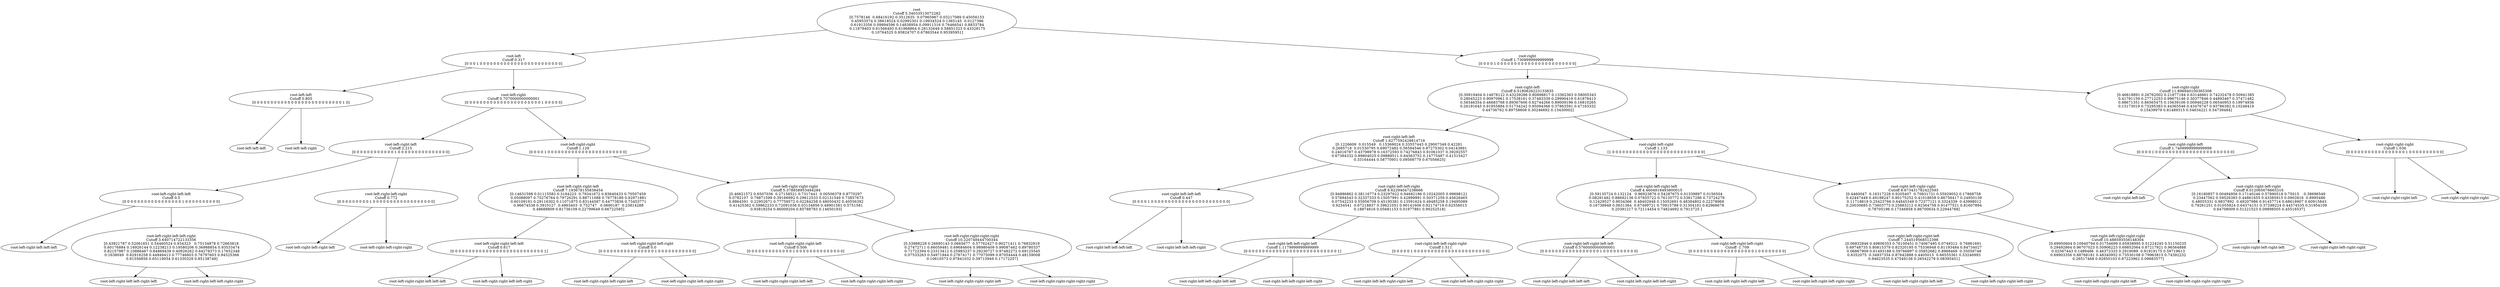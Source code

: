 digraph G {
	graph [rankdir=TB]
	"root
Cutoff 5.34033513072282
[0.7578146  0.68416192 0.3512635  0.07965967 0.03217089 0.45056153
 0.45953574 0.38618524 0.02992301 0.19934524 0.1365145  0.0127386
 0.61913356 0.09894596 0.14838954 0.09911316 0.76466541 0.8833784
 0.11879403 0.61566493 0.61968864 0.28132649 0.58851323 0.43328175
 0.10764525 0.95824707 0.67863544 0.95395951]"
	"root-left
Cutoff 0.317
[0 0 0 1 0 0 0 0 0 0 0 0 0 0 0 0 0 0 0 0 0 0 0 0 0 0 0 0]"
	"root-left-left
Cutoff 0.805
[0 0 0 0 0 0 0 0 0 0 0 0 0 0 0 0 0 0 0 0 0 0 0 0 0 0 1 0]"
	"root-left-left-left"
	"root-left-left-right"
	"root-left-left
Cutoff 0.805
[0 0 0 0 0 0 0 0 0 0 0 0 0 0 0 0 0 0 0 0 0 0 0 0 0 0 1 0]" -> "root-left-left-left"
	"root-left-left
Cutoff 0.805
[0 0 0 0 0 0 0 0 0 0 0 0 0 0 0 0 0 0 0 0 0 0 0 0 0 0 1 0]" -> "root-left-left-right"
	"root-left-right
Cutoff 0.7070000000000001
[0 0 0 0 0 0 0 0 0 0 0 0 0 0 0 0 0 0 0 0 0 0 1 0 0 0 0 0]"
	"root-left-right-left
Cutoff 2.215
[0 0 0 0 0 0 0 0 0 0 0 0 1 0 0 0 0 0 0 0 0 0 0 0 0 0 0 0]"
	"root-left-right-left-left
Cutoff 0.5
[0 0 0 0 0 0 0 0 0 0 0 0 0 0 0 0 0 1 0 0 0 0 0 0 0 0 0 0]"
	"root-left-right-left-left-left"
	"root-left-right-left-left-right
Cutoff 3.640714722133356
[0.43921787 0.52061651 0.54460524 0.934323   0.75134878 0.72663818
 0.60176884 0.16926144 0.12238213 0.19580206 0.36988854 0.93533474
 0.82157987 0.10886467 0.84869439 0.40926262 0.64278373 0.17652348
 0.1638049  0.82916258 0.44949413 0.77746603 0.76797603 0.94525366
 0.91556856 0.65119054 0.61330329 0.85138749]"
	"root-left-right-left-left-right-left"
	"root-left-right-left-left-right-right"
	"root-left-right-left-left-right
Cutoff 3.640714722133356
[0.43921787 0.52061651 0.54460524 0.934323   0.75134878 0.72663818
 0.60176884 0.16926144 0.12238213 0.19580206 0.36988854 0.93533474
 0.82157987 0.10886467 0.84869439 0.40926262 0.64278373 0.17652348
 0.1638049  0.82916258 0.44949413 0.77746603 0.76797603 0.94525366
 0.91556856 0.65119054 0.61330329 0.85138749]" -> "root-left-right-left-left-right-left"
	"root-left-right-left-left-right
Cutoff 3.640714722133356
[0.43921787 0.52061651 0.54460524 0.934323   0.75134878 0.72663818
 0.60176884 0.16926144 0.12238213 0.19580206 0.36988854 0.93533474
 0.82157987 0.10886467 0.84869439 0.40926262 0.64278373 0.17652348
 0.1638049  0.82916258 0.44949413 0.77746603 0.76797603 0.94525366
 0.91556856 0.65119054 0.61330329 0.85138749]" -> "root-left-right-left-left-right-right"
	"root-left-right-left-left
Cutoff 0.5
[0 0 0 0 0 0 0 0 0 0 0 0 0 0 0 0 0 1 0 0 0 0 0 0 0 0 0 0]" -> "root-left-right-left-left-left"
	"root-left-right-left-left
Cutoff 0.5
[0 0 0 0 0 0 0 0 0 0 0 0 0 0 0 0 0 1 0 0 0 0 0 0 0 0 0 0]" -> "root-left-right-left-left-right
Cutoff 3.640714722133356
[0.43921787 0.52061651 0.54460524 0.934323   0.75134878 0.72663818
 0.60176884 0.16926144 0.12238213 0.19580206 0.36988854 0.93533474
 0.82157987 0.10886467 0.84869439 0.40926262 0.64278373 0.17652348
 0.1638049  0.82916258 0.44949413 0.77746603 0.76797603 0.94525366
 0.91556856 0.65119054 0.61330329 0.85138749]"
	"root-left-right-left-right
Cutoff 0.772
[0 0 0 0 0 0 0 0 0 1 0 0 0 0 0 0 0 0 0 0 0 0 0 0 0 0 0 0]"
	"root-left-right-left-right-left"
	"root-left-right-left-right-right"
	"root-left-right-left-right
Cutoff 0.772
[0 0 0 0 0 0 0 0 0 1 0 0 0 0 0 0 0 0 0 0 0 0 0 0 0 0 0 0]" -> "root-left-right-left-right-left"
	"root-left-right-left-right
Cutoff 0.772
[0 0 0 0 0 0 0 0 0 1 0 0 0 0 0 0 0 0 0 0 0 0 0 0 0 0 0 0]" -> "root-left-right-left-right-right"
	"root-left-right-left
Cutoff 2.215
[0 0 0 0 0 0 0 0 0 0 0 0 1 0 0 0 0 0 0 0 0 0 0 0 0 0 0 0]" -> "root-left-right-left-left
Cutoff 0.5
[0 0 0 0 0 0 0 0 0 0 0 0 0 0 0 0 0 1 0 0 0 0 0 0 0 0 0 0]"
	"root-left-right-left
Cutoff 2.215
[0 0 0 0 0 0 0 0 0 0 0 0 1 0 0 0 0 0 0 0 0 0 0 0 0 0 0 0]" -> "root-left-right-left-right
Cutoff 0.772
[0 0 0 0 0 0 0 0 0 1 0 0 0 0 0 0 0 0 0 0 0 0 0 0 0 0 0 0]"
	"root-left-right-right
Cutoff 1.129
[0 0 0 0 1 0 0 0 0 0 0 0 0 0 0 0 0 0 0 0 0 0 0 0 0 0 0 0]"
	"root-left-right-right-left
Cutoff 7.193678155838454
[0.14631598 0.01115583 0.3184223  0.79341672 0.83640433 0.70507459
 0.05088097 0.75276764 0.79726291 0.88711088 0.76778189 0.92971881
 0.60109191 0.29116302 0.11071875 0.83144587 0.44773836 0.73453771
 0.96674538 0.3910127  0.4963403  0.752747   0.0690187  0.23814288
 0.48688809 0.81736109 0.22799649 0.66722585]"
	"root-left-right-right-left-left
Cutoff 0.617
[0 0 0 0 0 0 0 0 0 0 0 0 0 0 0 0 0 0 0 0 0 0 0 0 0 0 0 1]"
	"root-left-right-right-left-left-left"
	"root-left-right-right-left-left-right"
	"root-left-right-right-left-left
Cutoff 0.617
[0 0 0 0 0 0 0 0 0 0 0 0 0 0 0 0 0 0 0 0 0 0 0 0 0 0 0 1]" -> "root-left-right-right-left-left-left"
	"root-left-right-right-left-left
Cutoff 0.617
[0 0 0 0 0 0 0 0 0 0 0 0 0 0 0 0 0 0 0 0 0 0 0 0 0 0 0 1]" -> "root-left-right-right-left-left-right"
	"root-left-right-right-left-right
Cutoff 0.0
[0 0 0 0 0 0 0 0 0 0 0 0 0 0 0 0 1 0 0 0 0 0 0 0 0 0 0 0]"
	"root-left-right-right-left-right-left"
	"root-left-right-right-left-right-right"
	"root-left-right-right-left-right
Cutoff 0.0
[0 0 0 0 0 0 0 0 0 0 0 0 0 0 0 0 1 0 0 0 0 0 0 0 0 0 0 0]" -> "root-left-right-right-left-right-left"
	"root-left-right-right-left-right
Cutoff 0.0
[0 0 0 0 0 0 0 0 0 0 0 0 0 0 0 0 1 0 0 0 0 0 0 0 0 0 0 0]" -> "root-left-right-right-left-right-right"
	"root-left-right-right-left
Cutoff 7.193678155838454
[0.14631598 0.01115583 0.3184223  0.79341672 0.83640433 0.70507459
 0.05088097 0.75276764 0.79726291 0.88711088 0.76778189 0.92971881
 0.60109191 0.29116302 0.11071875 0.83144587 0.44773836 0.73453771
 0.96674538 0.3910127  0.4963403  0.752747   0.0690187  0.23814288
 0.48688809 0.81736109 0.22799649 0.66722585]" -> "root-left-right-right-left-left
Cutoff 0.617
[0 0 0 0 0 0 0 0 0 0 0 0 0 0 0 0 0 0 0 0 0 0 0 0 0 0 0 1]"
	"root-left-right-right-left
Cutoff 7.193678155838454
[0.14631598 0.01115583 0.3184223  0.79341672 0.83640433 0.70507459
 0.05088097 0.75276764 0.79726291 0.88711088 0.76778189 0.92971881
 0.60109191 0.29116302 0.11071875 0.83144587 0.44773836 0.73453771
 0.96674538 0.3910127  0.4963403  0.752747   0.0690187  0.23814288
 0.48688809 0.81736109 0.22799649 0.66722585]" -> "root-left-right-right-left-right
Cutoff 0.0
[0 0 0 0 0 0 0 0 0 0 0 0 0 0 0 0 1 0 0 0 0 0 0 0 0 0 0 0]"
	"root-left-right-right-right
Cutoff 5.378858953494284
[0.46621572 0.6507036  0.27158521 0.7317441  0.00506378 0.8770297
 0.0782107  0.79871599 0.39166992 0.29612533 0.02131549 0.73857673
 0.8864591  0.22952671 0.77759572 0.02284258 0.48050432 0.40556392
 0.41425362 0.59862233 0.72091036 0.03134856 0.48901581 0.5751581
 0.93818254 0.86009204 0.85788783 0.14650193]"
	"root-left-right-right-right-left
Cutoff 0.506
[0 0 0 0 0 0 0 0 0 0 0 0 0 1 0 0 0 0 0 0 0 0 0 0 0 0 0 0]"
	"root-left-right-right-right-left-left"
	"root-left-right-right-right-left-right"
	"root-left-right-right-right-left
Cutoff 0.506
[0 0 0 0 0 0 0 0 0 0 0 0 0 1 0 0 0 0 0 0 0 0 0 0 0 0 0 0]" -> "root-left-right-right-right-left-left"
	"root-left-right-right-right-left
Cutoff 0.506
[0 0 0 0 0 0 0 0 0 0 0 0 0 1 0 0 0 0 0 0 0 0 0 0 0 0 0 0]" -> "root-left-right-right-right-left-right"
	"root-left-right-right-right-right
Cutoff 10.220748444700344
[0.53988228 0.26695143 0.0665677  0.57762427 0.90271411 0.76832919
 0.27472711 0.66059481 0.69684604 0.98980409 0.99087462 0.89780337
 0.71722394 0.23313412 0.25983237 0.29230727 0.97482272 0.69125545
 0.07533263 0.54971944 0.27674171 0.77075099 0.87054444 0.48159008
 0.10610573 0.97841032 0.39715949 0.17172257]"
	"root-left-right-right-right-right-left"
	"root-left-right-right-right-right-right"
	"root-left-right-right-right-right
Cutoff 10.220748444700344
[0.53988228 0.26695143 0.0665677  0.57762427 0.90271411 0.76832919
 0.27472711 0.66059481 0.69684604 0.98980409 0.99087462 0.89780337
 0.71722394 0.23313412 0.25983237 0.29230727 0.97482272 0.69125545
 0.07533263 0.54971944 0.27674171 0.77075099 0.87054444 0.48159008
 0.10610573 0.97841032 0.39715949 0.17172257]" -> "root-left-right-right-right-right-left"
	"root-left-right-right-right-right
Cutoff 10.220748444700344
[0.53988228 0.26695143 0.0665677  0.57762427 0.90271411 0.76832919
 0.27472711 0.66059481 0.69684604 0.98980409 0.99087462 0.89780337
 0.71722394 0.23313412 0.25983237 0.29230727 0.97482272 0.69125545
 0.07533263 0.54971944 0.27674171 0.77075099 0.87054444 0.48159008
 0.10610573 0.97841032 0.39715949 0.17172257]" -> "root-left-right-right-right-right-right"
	"root-left-right-right-right
Cutoff 5.378858953494284
[0.46621572 0.6507036  0.27158521 0.7317441  0.00506378 0.8770297
 0.0782107  0.79871599 0.39166992 0.29612533 0.02131549 0.73857673
 0.8864591  0.22952671 0.77759572 0.02284258 0.48050432 0.40556392
 0.41425362 0.59862233 0.72091036 0.03134856 0.48901581 0.5751581
 0.93818254 0.86009204 0.85788783 0.14650193]" -> "root-left-right-right-right-left
Cutoff 0.506
[0 0 0 0 0 0 0 0 0 0 0 0 0 1 0 0 0 0 0 0 0 0 0 0 0 0 0 0]"
	"root-left-right-right-right
Cutoff 5.378858953494284
[0.46621572 0.6507036  0.27158521 0.7317441  0.00506378 0.8770297
 0.0782107  0.79871599 0.39166992 0.29612533 0.02131549 0.73857673
 0.8864591  0.22952671 0.77759572 0.02284258 0.48050432 0.40556392
 0.41425362 0.59862233 0.72091036 0.03134856 0.48901581 0.5751581
 0.93818254 0.86009204 0.85788783 0.14650193]" -> "root-left-right-right-right-right
Cutoff 10.220748444700344
[0.53988228 0.26695143 0.0665677  0.57762427 0.90271411 0.76832919
 0.27472711 0.66059481 0.69684604 0.98980409 0.99087462 0.89780337
 0.71722394 0.23313412 0.25983237 0.29230727 0.97482272 0.69125545
 0.07533263 0.54971944 0.27674171 0.77075099 0.87054444 0.48159008
 0.10610573 0.97841032 0.39715949 0.17172257]"
	"root-left-right-right
Cutoff 1.129
[0 0 0 0 1 0 0 0 0 0 0 0 0 0 0 0 0 0 0 0 0 0 0 0 0 0 0 0]" -> "root-left-right-right-left
Cutoff 7.193678155838454
[0.14631598 0.01115583 0.3184223  0.79341672 0.83640433 0.70507459
 0.05088097 0.75276764 0.79726291 0.88711088 0.76778189 0.92971881
 0.60109191 0.29116302 0.11071875 0.83144587 0.44773836 0.73453771
 0.96674538 0.3910127  0.4963403  0.752747   0.0690187  0.23814288
 0.48688809 0.81736109 0.22799649 0.66722585]"
	"root-left-right-right
Cutoff 1.129
[0 0 0 0 1 0 0 0 0 0 0 0 0 0 0 0 0 0 0 0 0 0 0 0 0 0 0 0]" -> "root-left-right-right-right
Cutoff 5.378858953494284
[0.46621572 0.6507036  0.27158521 0.7317441  0.00506378 0.8770297
 0.0782107  0.79871599 0.39166992 0.29612533 0.02131549 0.73857673
 0.8864591  0.22952671 0.77759572 0.02284258 0.48050432 0.40556392
 0.41425362 0.59862233 0.72091036 0.03134856 0.48901581 0.5751581
 0.93818254 0.86009204 0.85788783 0.14650193]"
	"root-left-right
Cutoff 0.7070000000000001
[0 0 0 0 0 0 0 0 0 0 0 0 0 0 0 0 0 0 0 0 0 0 1 0 0 0 0 0]" -> "root-left-right-left
Cutoff 2.215
[0 0 0 0 0 0 0 0 0 0 0 0 1 0 0 0 0 0 0 0 0 0 0 0 0 0 0 0]"
	"root-left-right
Cutoff 0.7070000000000001
[0 0 0 0 0 0 0 0 0 0 0 0 0 0 0 0 0 0 0 0 0 0 1 0 0 0 0 0]" -> "root-left-right-right
Cutoff 1.129
[0 0 0 0 1 0 0 0 0 0 0 0 0 0 0 0 0 0 0 0 0 0 0 0 0 0 0 0]"
	"root-left
Cutoff 0.317
[0 0 0 1 0 0 0 0 0 0 0 0 0 0 0 0 0 0 0 0 0 0 0 0 0 0 0 0]" -> "root-left-left
Cutoff 0.805
[0 0 0 0 0 0 0 0 0 0 0 0 0 0 0 0 0 0 0 0 0 0 0 0 0 0 1 0]"
	"root-left
Cutoff 0.317
[0 0 0 1 0 0 0 0 0 0 0 0 0 0 0 0 0 0 0 0 0 0 0 0 0 0 0 0]" -> "root-left-right
Cutoff 0.7070000000000001
[0 0 0 0 0 0 0 0 0 0 0 0 0 0 0 0 0 0 0 0 0 0 1 0 0 0 0 0]"
	"root-right
Cutoff 1.7309999999999999
[0 0 0 0 1 0 0 0 0 0 0 0 0 0 0 0 0 0 0 0 0 0 0 0 0 0 0 0]"
	"root-right-left
Cutoff 6.5180626223133835
[0.30919404 0.14678122 0.43239286 0.80898817 0.13362363 0.58005343
 0.28045223 0.90970961 0.17538161 0.37483339 0.29990419 0.61878413
 0.58346354 0.46683768 0.89367606 0.62744266 0.89009196 0.16810265
 0.26191645 0.91955884 0.51734242 0.95094366 0.37863591 0.47163332
 0.44736762 0.89758608 0.30246692 0.13430002]"
	"root-right-left-left
Cutoff 1.6277592428814716
[0.1226609  0.015549   0.15369024 0.33557443 0.29007349 0.42281
 0.2685718  0.01530795 0.69072482 0.56594546 0.87275302 0.04143891
 0.24016787 0.43798978 0.16372593 0.74276843 0.91061037 0.39292557
 0.67394332 0.89804025 0.09889511 0.64563752 0.14775487 0.41515427
 0.33164444 0.58770951 0.09568779 0.67056625]"
	"root-right-left-left-left
Cutoff 0.447
[0 0 0 0 1 0 0 0 0 0 0 0 0 0 0 0 0 0 0 0 0 0 0 0 0 0 0 0]"
	"root-right-left-left-left-left"
	"root-right-left-left-left-right"
	"root-right-left-left-left
Cutoff 0.447
[0 0 0 0 1 0 0 0 0 0 0 0 0 0 0 0 0 0 0 0 0 0 0 0 0 0 0 0]" -> "root-right-left-left-left-left"
	"root-right-left-left-left
Cutoff 0.447
[0 0 0 0 1 0 0 0 0 0 0 0 0 0 0 0 0 0 0 0 0 0 0 0 0 0 0 0]" -> "root-right-left-left-left-right"
	"root-right-left-left-right
Cutoff 8.62294047238666
[0.94886862 0.38116774 0.23297622 0.94682186 0.10242005 0.99698121
 0.57894543 0.32337333 0.15057991 0.42899991 0.50371259 0.45626465
 0.07542233 0.55956709 0.45195381 0.13591624 0.49485258 0.19495089
 0.9254541  0.67218837 0.39621051 0.90141606 0.92174719 0.62556013
 0.18874616 0.05681153 0.01977881 0.90252518]"
	"root-right-left-left-right-left
Cutoff 1.1179999999999999
[0 0 0 0 0 0 0 0 0 0 0 0 0 0 0 0 0 0 0 0 0 0 0 0 0 0 0 1]"
	"root-right-left-left-right-left-left"
	"root-right-left-left-right-left-right"
	"root-right-left-left-right-left
Cutoff 1.1179999999999999
[0 0 0 0 0 0 0 0 0 0 0 0 0 0 0 0 0 0 0 0 0 0 0 0 0 0 0 1]" -> "root-right-left-left-right-left-left"
	"root-right-left-left-right-left
Cutoff 1.1179999999999999
[0 0 0 0 0 0 0 0 0 0 0 0 0 0 0 0 0 0 0 0 0 0 0 0 0 0 0 1]" -> "root-right-left-left-right-left-right"
	"root-right-left-left-right-right
Cutoff 1.511
[0 0 0 0 0 1 0 0 0 0 0 0 0 0 0 0 0 0 0 0 0 0 0 0 0 0 0 0]"
	"root-right-left-left-right-right-left"
	"root-right-left-left-right-right-right"
	"root-right-left-left-right-right
Cutoff 1.511
[0 0 0 0 0 1 0 0 0 0 0 0 0 0 0 0 0 0 0 0 0 0 0 0 0 0 0 0]" -> "root-right-left-left-right-right-left"
	"root-right-left-left-right-right
Cutoff 1.511
[0 0 0 0 0 1 0 0 0 0 0 0 0 0 0 0 0 0 0 0 0 0 0 0 0 0 0 0]" -> "root-right-left-left-right-right-right"
	"root-right-left-left-right
Cutoff 8.62294047238666
[0.94886862 0.38116774 0.23297622 0.94682186 0.10242005 0.99698121
 0.57894543 0.32337333 0.15057991 0.42899991 0.50371259 0.45626465
 0.07542233 0.55956709 0.45195381 0.13591624 0.49485258 0.19495089
 0.9254541  0.67218837 0.39621051 0.90141606 0.92174719 0.62556013
 0.18874616 0.05681153 0.01977881 0.90252518]" -> "root-right-left-left-right-left
Cutoff 1.1179999999999999
[0 0 0 0 0 0 0 0 0 0 0 0 0 0 0 0 0 0 0 0 0 0 0 0 0 0 0 1]"
	"root-right-left-left-right
Cutoff 8.62294047238666
[0.94886862 0.38116774 0.23297622 0.94682186 0.10242005 0.99698121
 0.57894543 0.32337333 0.15057991 0.42899991 0.50371259 0.45626465
 0.07542233 0.55956709 0.45195381 0.13591624 0.49485258 0.19495089
 0.9254541  0.67218837 0.39621051 0.90141606 0.92174719 0.62556013
 0.18874616 0.05681153 0.01977881 0.90252518]" -> "root-right-left-left-right-right
Cutoff 1.511
[0 0 0 0 0 1 0 0 0 0 0 0 0 0 0 0 0 0 0 0 0 0 0 0 0 0 0 0]"
	"root-right-left-left
Cutoff 1.6277592428814716
[0.1226609  0.015549   0.15369024 0.33557443 0.29007349 0.42281
 0.2685718  0.01530795 0.69072482 0.56594546 0.87275302 0.04143891
 0.24016787 0.43798978 0.16372593 0.74276843 0.91061037 0.39292557
 0.67394332 0.89804025 0.09889511 0.64563752 0.14775487 0.41515427
 0.33164444 0.58770951 0.09568779 0.67056625]" -> "root-right-left-left-left
Cutoff 0.447
[0 0 0 0 1 0 0 0 0 0 0 0 0 0 0 0 0 0 0 0 0 0 0 0 0 0 0 0]"
	"root-right-left-left
Cutoff 1.6277592428814716
[0.1226609  0.015549   0.15369024 0.33557443 0.29007349 0.42281
 0.2685718  0.01530795 0.69072482 0.56594546 0.87275302 0.04143891
 0.24016787 0.43798978 0.16372593 0.74276843 0.91061037 0.39292557
 0.67394332 0.89804025 0.09889511 0.64563752 0.14775487 0.41515427
 0.33164444 0.58770951 0.09568779 0.67056625]" -> "root-right-left-left-right
Cutoff 8.62294047238666
[0.94886862 0.38116774 0.23297622 0.94682186 0.10242005 0.99698121
 0.57894543 0.32337333 0.15057991 0.42899991 0.50371259 0.45626465
 0.07542233 0.55956709 0.45195381 0.13591624 0.49485258 0.19495089
 0.9254541  0.67218837 0.39621051 0.90141606 0.92174719 0.62556013
 0.18874616 0.05681153 0.01977881 0.90252518]"
	"root-right-left-right
Cutoff 1.133
[1 0 0 0 0 0 0 0 0 0 0 0 0 0 0 0 0 0 0 0 0 0 0 0 0 0 0 0]"
	"root-right-left-right-left
Cutoff 4.4604919493800015
[0.59135724 0.132124   0.96923876 0.54287675 0.01339897 0.0156504
 0.08291482 0.88692136 0.07655722 0.76135772 0.53817286 0.73724279
 0.12429527 0.9034366  0.48402948 0.15052691 0.48384802 0.22378968
 0.16738948 0.0631364  0.67499721 0.70915788 0.31304161 0.62966678
 0.20391217 0.72114454 0.74824692 0.7913725 ]"
	"root-right-left-right-left-left
Cutoff 0.5760000000000001
[0 0 0 0 0 0 0 0 0 0 0 0 0 0 0 0 0 1 0 0 0 0 0 0 0 0 0 0]"
	"root-right-left-right-left-left-left"
	"root-right-left-right-left-left-right"
	"root-right-left-right-left-left
Cutoff 0.5760000000000001
[0 0 0 0 0 0 0 0 0 0 0 0 0 0 0 0 0 1 0 0 0 0 0 0 0 0 0 0]" -> "root-right-left-right-left-left-left"
	"root-right-left-right-left-left
Cutoff 0.5760000000000001
[0 0 0 0 0 0 0 0 0 0 0 0 0 0 0 0 0 1 0 0 0 0 0 0 0 0 0 0]" -> "root-right-left-right-left-left-right"
	"root-right-left-right-left-right
Cutoff -1.709
[0 0 0 0 0 0 0 0 0 0 0 0 0 0 0 0 0 0 0 1 0 0 0 0 0 0 0 0]"
	"root-right-left-right-left-right-left"
	"root-right-left-right-left-right-right"
	"root-right-left-right-left-right
Cutoff -1.709
[0 0 0 0 0 0 0 0 0 0 0 0 0 0 0 0 0 0 0 1 0 0 0 0 0 0 0 0]" -> "root-right-left-right-left-right-left"
	"root-right-left-right-left-right
Cutoff -1.709
[0 0 0 0 0 0 0 0 0 0 0 0 0 0 0 0 0 0 0 1 0 0 0 0 0 0 0 0]" -> "root-right-left-right-left-right-right"
	"root-right-left-right-left
Cutoff 4.4604919493800015
[0.59135724 0.132124   0.96923876 0.54287675 0.01339897 0.0156504
 0.08291482 0.88692136 0.07655722 0.76135772 0.53817286 0.73724279
 0.12429527 0.9034366  0.48402948 0.15052691 0.48384802 0.22378968
 0.16738948 0.0631364  0.67499721 0.70915788 0.31304161 0.62966678
 0.20391217 0.72114454 0.74824692 0.7913725 ]" -> "root-right-left-right-left-left
Cutoff 0.5760000000000001
[0 0 0 0 0 0 0 0 0 0 0 0 0 0 0 0 0 1 0 0 0 0 0 0 0 0 0 0]"
	"root-right-left-right-left
Cutoff 4.4604919493800015
[0.59135724 0.132124   0.96923876 0.54287675 0.01339897 0.0156504
 0.08291482 0.88692136 0.07655722 0.76135772 0.53817286 0.73724279
 0.12429527 0.9034366  0.48402948 0.15052691 0.48384802 0.22378968
 0.16738948 0.0631364  0.67499721 0.70915788 0.31304161 0.62966678
 0.20391217 0.72114454 0.74824692 0.7913725 ]" -> "root-right-left-right-left-right
Cutoff -1.709
[0 0 0 0 0 0 0 0 0 0 0 0 0 0 0 0 0 0 0 1 0 0 0 0 0 0 0 0]"
	"root-right-left-right-right
Cutoff 8.673431782422593
[0.4460047  0.16317228 0.9205407  0.70831731 0.55929052 0.17868758
 0.42447449 0.49188247 0.80175252 0.41018658 0.86756417 0.24950139
 0.11718819 0.25423766 0.64845349 0.72377121 0.3324339  0.43998012
 0.20030685 0.73603773 0.25883212 0.92364758 0.91477521 0.81607894
 0.78705196 0.17346858 0.86700634 0.22944768]"
	"root-right-left-right-right-left
Cutoff 7.244519568512398
[0.06832846 0.49806353 0.76100451 0.74067495 0.0749312  0.76961691
 0.69748735 0.80815379 0.82320195 0.75336948 0.81193484 0.84734027
 0.06867909 0.61493188 0.59766897 0.35852682 0.8968469  0.35059748
 0.6352075  0.34937354 0.87642888 0.4405015  0.66555361 0.53246993
 0.94623535 0.47549158 0.26542278 0.08395451]"
	"root-right-left-right-right-left-left"
	"root-right-left-right-right-left-right"
	"root-right-left-right-right-left
Cutoff 7.244519568512398
[0.06832846 0.49806353 0.76100451 0.74067495 0.0749312  0.76961691
 0.69748735 0.80815379 0.82320195 0.75336948 0.81193484 0.84734027
 0.06867909 0.61493188 0.59766897 0.35852682 0.8968469  0.35059748
 0.6352075  0.34937354 0.87642888 0.4405015  0.66555361 0.53246993
 0.94623535 0.47549158 0.26542278 0.08395451]" -> "root-right-left-right-right-left-left"
	"root-right-left-right-right-left
Cutoff 7.244519568512398
[0.06832846 0.49806353 0.76100451 0.74067495 0.0749312  0.76961691
 0.69748735 0.80815379 0.82320195 0.75336948 0.81193484 0.84734027
 0.06867909 0.61493188 0.59766897 0.35852682 0.8968469  0.35059748
 0.6352075  0.34937354 0.87642888 0.4405015  0.66555361 0.53246993
 0.94623535 0.47549158 0.26542278 0.08395451]" -> "root-right-left-right-right-left-right"
	"root-right-left-right-right-right
Cutoff 10.488593556148304
[0.69950604 0.10940794 0.01754699 0.65938995 0.51224245 0.51150235
 0.29492864 0.96707023 0.50906223 0.69852064 0.87217921 0.96564888
 0.02567443 0.1489486  0.46372333 0.2919089  0.91919175 0.59719613
 0.69903356 0.88768181 0.48340952 0.73530108 0.79963815 0.74392232
 0.26517468 0.92850103 0.87223962 0.09683577]"
	"root-right-left-right-right-right-left"
	"root-right-left-right-right-right-right"
	"root-right-left-right-right-right
Cutoff 10.488593556148304
[0.69950604 0.10940794 0.01754699 0.65938995 0.51224245 0.51150235
 0.29492864 0.96707023 0.50906223 0.69852064 0.87217921 0.96564888
 0.02567443 0.1489486  0.46372333 0.2919089  0.91919175 0.59719613
 0.69903356 0.88768181 0.48340952 0.73530108 0.79963815 0.74392232
 0.26517468 0.92850103 0.87223962 0.09683577]" -> "root-right-left-right-right-right-left"
	"root-right-left-right-right-right
Cutoff 10.488593556148304
[0.69950604 0.10940794 0.01754699 0.65938995 0.51224245 0.51150235
 0.29492864 0.96707023 0.50906223 0.69852064 0.87217921 0.96564888
 0.02567443 0.1489486  0.46372333 0.2919089  0.91919175 0.59719613
 0.69903356 0.88768181 0.48340952 0.73530108 0.79963815 0.74392232
 0.26517468 0.92850103 0.87223962 0.09683577]" -> "root-right-left-right-right-right-right"
	"root-right-left-right-right
Cutoff 8.673431782422593
[0.4460047  0.16317228 0.9205407  0.70831731 0.55929052 0.17868758
 0.42447449 0.49188247 0.80175252 0.41018658 0.86756417 0.24950139
 0.11718819 0.25423766 0.64845349 0.72377121 0.3324339  0.43998012
 0.20030685 0.73603773 0.25883212 0.92364758 0.91477521 0.81607894
 0.78705196 0.17346858 0.86700634 0.22944768]" -> "root-right-left-right-right-left
Cutoff 7.244519568512398
[0.06832846 0.49806353 0.76100451 0.74067495 0.0749312  0.76961691
 0.69748735 0.80815379 0.82320195 0.75336948 0.81193484 0.84734027
 0.06867909 0.61493188 0.59766897 0.35852682 0.8968469  0.35059748
 0.6352075  0.34937354 0.87642888 0.4405015  0.66555361 0.53246993
 0.94623535 0.47549158 0.26542278 0.08395451]"
	"root-right-left-right-right
Cutoff 8.673431782422593
[0.4460047  0.16317228 0.9205407  0.70831731 0.55929052 0.17868758
 0.42447449 0.49188247 0.80175252 0.41018658 0.86756417 0.24950139
 0.11718819 0.25423766 0.64845349 0.72377121 0.3324339  0.43998012
 0.20030685 0.73603773 0.25883212 0.92364758 0.91477521 0.81607894
 0.78705196 0.17346858 0.86700634 0.22944768]" -> "root-right-left-right-right-right
Cutoff 10.488593556148304
[0.69950604 0.10940794 0.01754699 0.65938995 0.51224245 0.51150235
 0.29492864 0.96707023 0.50906223 0.69852064 0.87217921 0.96564888
 0.02567443 0.1489486  0.46372333 0.2919089  0.91919175 0.59719613
 0.69903356 0.88768181 0.48340952 0.73530108 0.79963815 0.74392232
 0.26517468 0.92850103 0.87223962 0.09683577]"
	"root-right-left-right
Cutoff 1.133
[1 0 0 0 0 0 0 0 0 0 0 0 0 0 0 0 0 0 0 0 0 0 0 0 0 0 0 0]" -> "root-right-left-right-left
Cutoff 4.4604919493800015
[0.59135724 0.132124   0.96923876 0.54287675 0.01339897 0.0156504
 0.08291482 0.88692136 0.07655722 0.76135772 0.53817286 0.73724279
 0.12429527 0.9034366  0.48402948 0.15052691 0.48384802 0.22378968
 0.16738948 0.0631364  0.67499721 0.70915788 0.31304161 0.62966678
 0.20391217 0.72114454 0.74824692 0.7913725 ]"
	"root-right-left-right
Cutoff 1.133
[1 0 0 0 0 0 0 0 0 0 0 0 0 0 0 0 0 0 0 0 0 0 0 0 0 0 0 0]" -> "root-right-left-right-right
Cutoff 8.673431782422593
[0.4460047  0.16317228 0.9205407  0.70831731 0.55929052 0.17868758
 0.42447449 0.49188247 0.80175252 0.41018658 0.86756417 0.24950139
 0.11718819 0.25423766 0.64845349 0.72377121 0.3324339  0.43998012
 0.20030685 0.73603773 0.25883212 0.92364758 0.91477521 0.81607894
 0.78705196 0.17346858 0.86700634 0.22944768]"
	"root-right-left
Cutoff 6.5180626223133835
[0.30919404 0.14678122 0.43239286 0.80898817 0.13362363 0.58005343
 0.28045223 0.90970961 0.17538161 0.37483339 0.29990419 0.61878413
 0.58346354 0.46683768 0.89367606 0.62744266 0.89009196 0.16810265
 0.26191645 0.91955884 0.51734242 0.95094366 0.37863591 0.47163332
 0.44736762 0.89758608 0.30246692 0.13430002]" -> "root-right-left-left
Cutoff 1.6277592428814716
[0.1226609  0.015549   0.15369024 0.33557443 0.29007349 0.42281
 0.2685718  0.01530795 0.69072482 0.56594546 0.87275302 0.04143891
 0.24016787 0.43798978 0.16372593 0.74276843 0.91061037 0.39292557
 0.67394332 0.89804025 0.09889511 0.64563752 0.14775487 0.41515427
 0.33164444 0.58770951 0.09568779 0.67056625]"
	"root-right-left
Cutoff 6.5180626223133835
[0.30919404 0.14678122 0.43239286 0.80898817 0.13362363 0.58005343
 0.28045223 0.90970961 0.17538161 0.37483339 0.29990419 0.61878413
 0.58346354 0.46683768 0.89367606 0.62744266 0.89009196 0.16810265
 0.26191645 0.91955884 0.51734242 0.95094366 0.37863591 0.47163332
 0.44736762 0.89758608 0.30246692 0.13430002]" -> "root-right-left-right
Cutoff 1.133
[1 0 0 0 0 0 0 0 0 0 0 0 0 0 0 0 0 0 0 0 0 0 0 0 0 0 0 0]"
	"root-right-right
Cutoff 11.896940100365308
[0.46618891 0.26762002 0.21877184 0.63146661 0.74232478 0.50941385
 0.41791159 0.27712253 0.99675146 0.30377846 0.44893467 0.37471482
 0.98671351 0.86565475 0.10639106 0.00946228 0.06540953 0.19974936
 0.13173019 0.73295383 0.44365546 0.43476747 0.93786382 0.10248419
 0.15439979 0.81489315 0.54634221 0.54739484]"
	"root-right-right-left
Cutoff 1.7409999999999999
[0 0 0 0 1 0 0 0 0 0 0 0 0 0 0 0 0 0 0 0 0 0 0 0 0 0 0 0]"
	"root-right-right-left-left"
	"root-right-right-left-right
Cutoff 9.012065676665316
[0.16180857 0.00494956 0.17140246 0.57890518 0.75015    0.38696549
 0.23447562 0.59526383 0.44861655 0.43385915 0.0902816  0.8995486
 0.48055331 0.9837892  0.49207986 0.91457714 0.68618907 0.60915843
 0.79261251 0.01055824 0.64374151 0.37298224 0.44574535 0.31954109
 0.64708009 0.51221523 0.09898505 0.45516537]"
	"root-right-right-left-right-left"
	"root-right-right-left-right-right"
	"root-right-right-left-right
Cutoff 9.012065676665316
[0.16180857 0.00494956 0.17140246 0.57890518 0.75015    0.38696549
 0.23447562 0.59526383 0.44861655 0.43385915 0.0902816  0.8995486
 0.48055331 0.9837892  0.49207986 0.91457714 0.68618907 0.60915843
 0.79261251 0.01055824 0.64374151 0.37298224 0.44574535 0.31954109
 0.64708009 0.51221523 0.09898505 0.45516537]" -> "root-right-right-left-right-left"
	"root-right-right-left-right
Cutoff 9.012065676665316
[0.16180857 0.00494956 0.17140246 0.57890518 0.75015    0.38696549
 0.23447562 0.59526383 0.44861655 0.43385915 0.0902816  0.8995486
 0.48055331 0.9837892  0.49207986 0.91457714 0.68618907 0.60915843
 0.79261251 0.01055824 0.64374151 0.37298224 0.44574535 0.31954109
 0.64708009 0.51221523 0.09898505 0.45516537]" -> "root-right-right-left-right-right"
	"root-right-right-left
Cutoff 1.7409999999999999
[0 0 0 0 1 0 0 0 0 0 0 0 0 0 0 0 0 0 0 0 0 0 0 0 0 0 0 0]" -> "root-right-right-left-left"
	"root-right-right-left
Cutoff 1.7409999999999999
[0 0 0 0 1 0 0 0 0 0 0 0 0 0 0 0 0 0 0 0 0 0 0 0 0 0 0 0]" -> "root-right-right-left-right
Cutoff 9.012065676665316
[0.16180857 0.00494956 0.17140246 0.57890518 0.75015    0.38696549
 0.23447562 0.59526383 0.44861655 0.43385915 0.0902816  0.8995486
 0.48055331 0.9837892  0.49207986 0.91457714 0.68618907 0.60915843
 0.79261251 0.01055824 0.64374151 0.37298224 0.44574535 0.31954109
 0.64708009 0.51221523 0.09898505 0.45516537]"
	"root-right-right-right
Cutoff 1.036
[0 0 0 0 0 0 0 0 0 0 0 0 0 0 0 0 0 1 0 0 0 0 0 0 0 0 0 0]"
	"root-right-right-right-left"
	"root-right-right-right-right"
	"root-right-right-right
Cutoff 1.036
[0 0 0 0 0 0 0 0 0 0 0 0 0 0 0 0 0 1 0 0 0 0 0 0 0 0 0 0]" -> "root-right-right-right-left"
	"root-right-right-right
Cutoff 1.036
[0 0 0 0 0 0 0 0 0 0 0 0 0 0 0 0 0 1 0 0 0 0 0 0 0 0 0 0]" -> "root-right-right-right-right"
	"root-right-right
Cutoff 11.896940100365308
[0.46618891 0.26762002 0.21877184 0.63146661 0.74232478 0.50941385
 0.41791159 0.27712253 0.99675146 0.30377846 0.44893467 0.37471482
 0.98671351 0.86565475 0.10639106 0.00946228 0.06540953 0.19974936
 0.13173019 0.73295383 0.44365546 0.43476747 0.93786382 0.10248419
 0.15439979 0.81489315 0.54634221 0.54739484]" -> "root-right-right-left
Cutoff 1.7409999999999999
[0 0 0 0 1 0 0 0 0 0 0 0 0 0 0 0 0 0 0 0 0 0 0 0 0 0 0 0]"
	"root-right-right
Cutoff 11.896940100365308
[0.46618891 0.26762002 0.21877184 0.63146661 0.74232478 0.50941385
 0.41791159 0.27712253 0.99675146 0.30377846 0.44893467 0.37471482
 0.98671351 0.86565475 0.10639106 0.00946228 0.06540953 0.19974936
 0.13173019 0.73295383 0.44365546 0.43476747 0.93786382 0.10248419
 0.15439979 0.81489315 0.54634221 0.54739484]" -> "root-right-right-right
Cutoff 1.036
[0 0 0 0 0 0 0 0 0 0 0 0 0 0 0 0 0 1 0 0 0 0 0 0 0 0 0 0]"
	"root-right
Cutoff 1.7309999999999999
[0 0 0 0 1 0 0 0 0 0 0 0 0 0 0 0 0 0 0 0 0 0 0 0 0 0 0 0]" -> "root-right-left
Cutoff 6.5180626223133835
[0.30919404 0.14678122 0.43239286 0.80898817 0.13362363 0.58005343
 0.28045223 0.90970961 0.17538161 0.37483339 0.29990419 0.61878413
 0.58346354 0.46683768 0.89367606 0.62744266 0.89009196 0.16810265
 0.26191645 0.91955884 0.51734242 0.95094366 0.37863591 0.47163332
 0.44736762 0.89758608 0.30246692 0.13430002]"
	"root-right
Cutoff 1.7309999999999999
[0 0 0 0 1 0 0 0 0 0 0 0 0 0 0 0 0 0 0 0 0 0 0 0 0 0 0 0]" -> "root-right-right
Cutoff 11.896940100365308
[0.46618891 0.26762002 0.21877184 0.63146661 0.74232478 0.50941385
 0.41791159 0.27712253 0.99675146 0.30377846 0.44893467 0.37471482
 0.98671351 0.86565475 0.10639106 0.00946228 0.06540953 0.19974936
 0.13173019 0.73295383 0.44365546 0.43476747 0.93786382 0.10248419
 0.15439979 0.81489315 0.54634221 0.54739484]"
	"root
Cutoff 5.34033513072282
[0.7578146  0.68416192 0.3512635  0.07965967 0.03217089 0.45056153
 0.45953574 0.38618524 0.02992301 0.19934524 0.1365145  0.0127386
 0.61913356 0.09894596 0.14838954 0.09911316 0.76466541 0.8833784
 0.11879403 0.61566493 0.61968864 0.28132649 0.58851323 0.43328175
 0.10764525 0.95824707 0.67863544 0.95395951]" -> "root-left
Cutoff 0.317
[0 0 0 1 0 0 0 0 0 0 0 0 0 0 0 0 0 0 0 0 0 0 0 0 0 0 0 0]"
	"root
Cutoff 5.34033513072282
[0.7578146  0.68416192 0.3512635  0.07965967 0.03217089 0.45056153
 0.45953574 0.38618524 0.02992301 0.19934524 0.1365145  0.0127386
 0.61913356 0.09894596 0.14838954 0.09911316 0.76466541 0.8833784
 0.11879403 0.61566493 0.61968864 0.28132649 0.58851323 0.43328175
 0.10764525 0.95824707 0.67863544 0.95395951]" -> "root-right
Cutoff 1.7309999999999999
[0 0 0 0 1 0 0 0 0 0 0 0 0 0 0 0 0 0 0 0 0 0 0 0 0 0 0 0]"
}
